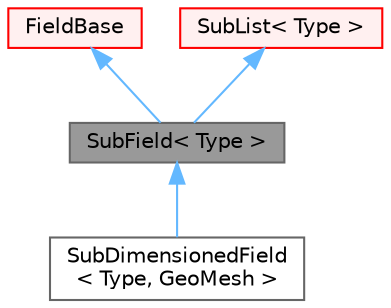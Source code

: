 digraph "SubField&lt; Type &gt;"
{
 // LATEX_PDF_SIZE
  bgcolor="transparent";
  edge [fontname=Helvetica,fontsize=10,labelfontname=Helvetica,labelfontsize=10];
  node [fontname=Helvetica,fontsize=10,shape=box,height=0.2,width=0.4];
  Node1 [id="Node000001",label="SubField\< Type \>",height=0.2,width=0.4,color="gray40", fillcolor="grey60", style="filled", fontcolor="black",tooltip="SubField is a Field obtained as a section of another Field, without its own allocation...."];
  Node2 -> Node1 [id="edge1_Node000001_Node000002",dir="back",color="steelblue1",style="solid",tooltip=" "];
  Node2 [id="Node000002",label="FieldBase",height=0.2,width=0.4,color="red", fillcolor="#FFF0F0", style="filled",URL="$classFoam_1_1FieldBase.html",tooltip=" "];
  Node4 -> Node1 [id="edge2_Node000001_Node000004",dir="back",color="steelblue1",style="solid",tooltip=" "];
  Node4 [id="Node000004",label="SubList\< Type \>",height=0.2,width=0.4,color="red", fillcolor="#FFF0F0", style="filled",URL="$classFoam_1_1SubList.html",tooltip=" "];
  Node1 -> Node8 [id="edge3_Node000001_Node000008",dir="back",color="steelblue1",style="solid",tooltip=" "];
  Node8 [id="Node000008",label="SubDimensionedField\l\< Type, GeoMesh \>",height=0.2,width=0.4,color="gray40", fillcolor="white", style="filled",URL="$classFoam_1_1SubDimensionedField.html",tooltip="SubDimensionedField is a DimensionedField obtained as a section of another DimensionedField."];
}

